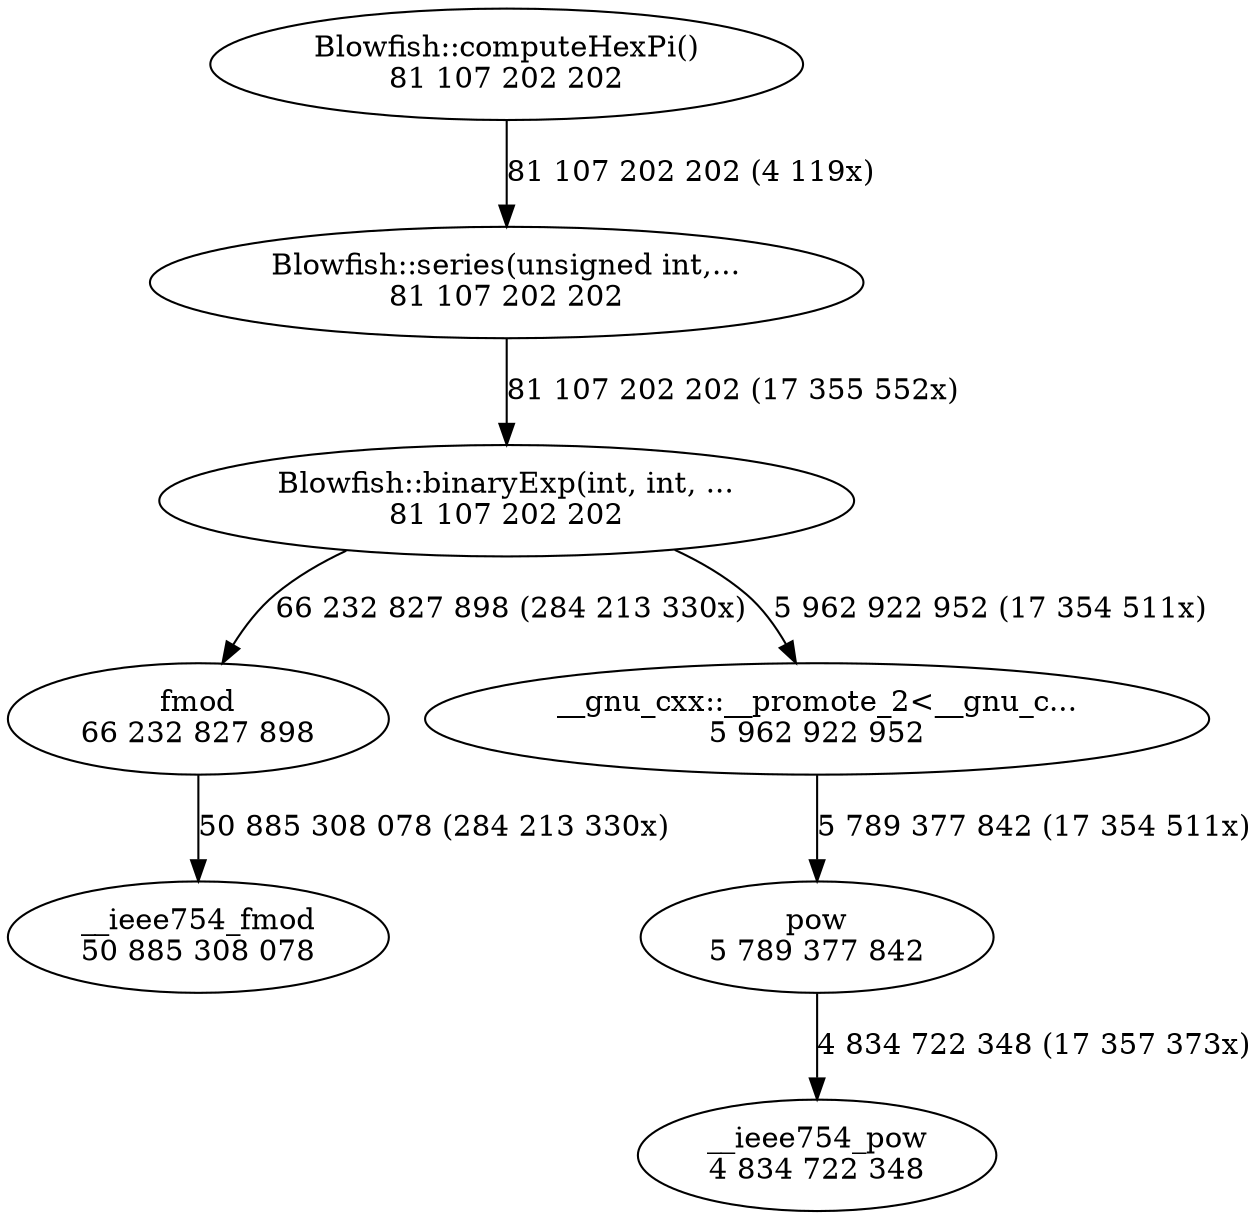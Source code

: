digraph "callgraph" {
  F17d8458 [label="fmod\n66 232 827 898"];
  F17d90f8 [label="__ieee754_fmod\n50 885 308 078"];
  F17dc578 [label="pow\n5 789 377 842"];
  F17dd218 [label="__ieee754_pow\n4 834 722 348"];
  F17ebc88 [label="Blowfish::series(unsigned int,...\n81 107 202 202"];
  F17ec6e8 [label="Blowfish::binaryExp(int, int, ...\n81 107 202 202"];
  F17eebc8 [label="__gnu_cxx::__promote_2<__gnu_c...\n5 962 922 952"];
  F17f4838 [label="Blowfish::computeHexPi()\n81 107 202 202"];
  F17d8458 -> F17d90f8 [weight=3,label="50 885 308 078 (284 213 330x)"];
  F17dc578 -> F17dd218 [weight=3,label="4 834 722 348 (17 357 373x)"];
  F17ebc88 -> F17ec6e8 [weight=3,label="81 107 202 202 (17 355 552x)"];
  F17ec6e8 -> F17d8458 [weight=3,label="66 232 827 898 (284 213 330x)"];
  F17ec6e8 -> F17eebc8 [weight=3,label="5 962 922 952 (17 354 511x)"];
  F17eebc8 -> F17dc578 [weight=3,label="5 789 377 842 (17 354 511x)"];
  F17f4838 -> F17ebc88 [weight=3,label="81 107 202 202 (4 119x)"];
}
